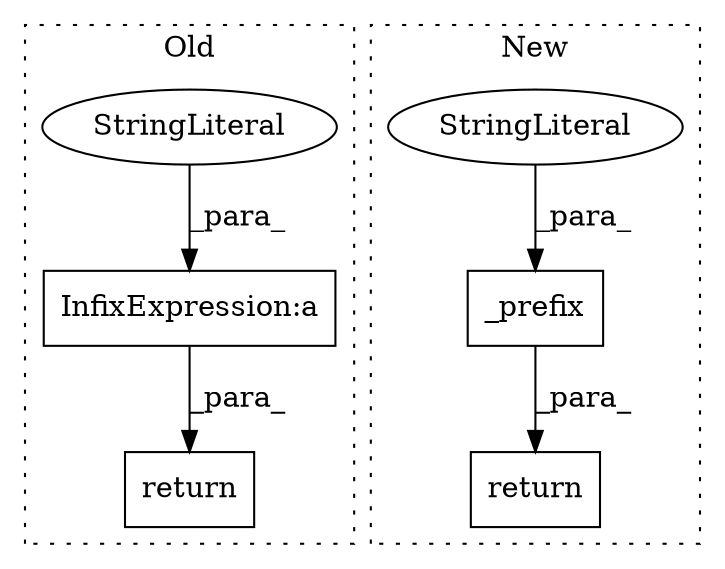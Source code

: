 digraph G {
subgraph cluster0 {
1 [label="return" a="41" s="423" l="7" shape="box"];
3 [label="InfixExpression:a" a="27" s="440" l="3" shape="box"];
5 [label="StringLiteral" a="45" s="431" l="9" shape="ellipse"];
label = "Old";
style="dotted";
}
subgraph cluster1 {
2 [label="_prefix" a="32" s="652,669" l="8,1" shape="box"];
4 [label="StringLiteral" a="45" s="660" l="5" shape="ellipse"];
6 [label="return" a="41" s="645" l="7" shape="box"];
label = "New";
style="dotted";
}
2 -> 6 [label="_para_"];
3 -> 1 [label="_para_"];
4 -> 2 [label="_para_"];
5 -> 3 [label="_para_"];
}